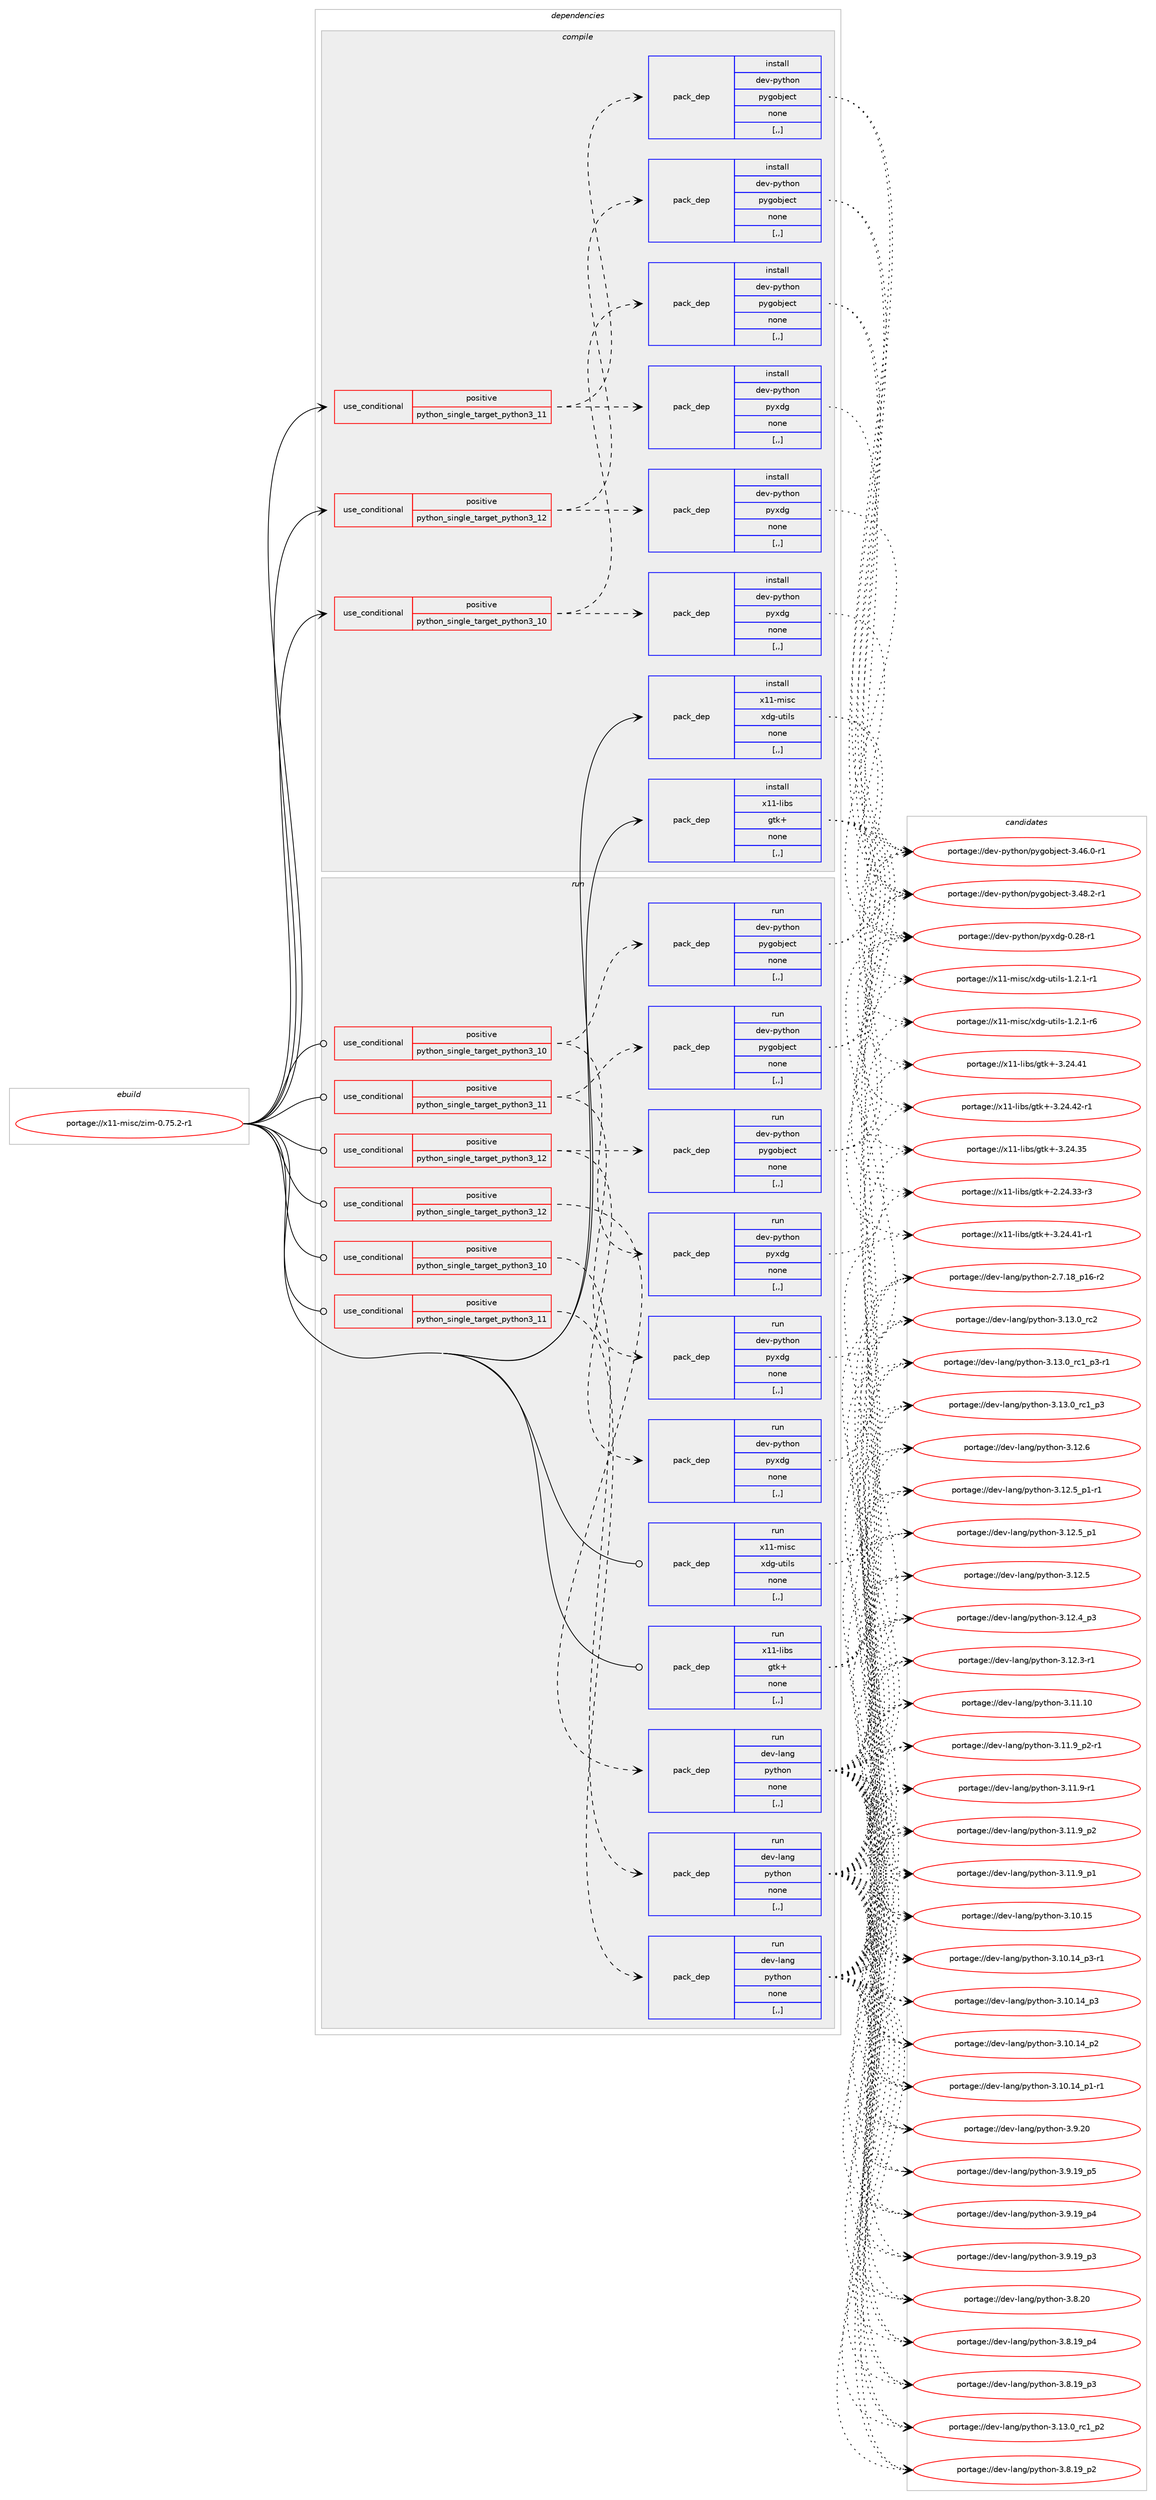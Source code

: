 digraph prolog {

# *************
# Graph options
# *************

newrank=true;
concentrate=true;
compound=true;
graph [rankdir=LR,fontname=Helvetica,fontsize=10,ranksep=1.5];#, ranksep=2.5, nodesep=0.2];
edge  [arrowhead=vee];
node  [fontname=Helvetica,fontsize=10];

# **********
# The ebuild
# **********

subgraph cluster_leftcol {
color=gray;
label=<<i>ebuild</i>>;
id [label="portage://x11-misc/zim-0.75.2-r1", color=red, width=4, href="../x11-misc/zim-0.75.2-r1.svg"];
}

# ****************
# The dependencies
# ****************

subgraph cluster_midcol {
color=gray;
label=<<i>dependencies</i>>;
subgraph cluster_compile {
fillcolor="#eeeeee";
style=filled;
label=<<i>compile</i>>;
subgraph cond257610 {
dependency977482 [label=<<TABLE BORDER="0" CELLBORDER="1" CELLSPACING="0" CELLPADDING="4"><TR><TD ROWSPAN="3" CELLPADDING="10">use_conditional</TD></TR><TR><TD>positive</TD></TR><TR><TD>python_single_target_python3_10</TD></TR></TABLE>>, shape=none, color=red];
subgraph pack712710 {
dependency977483 [label=<<TABLE BORDER="0" CELLBORDER="1" CELLSPACING="0" CELLPADDING="4" WIDTH="220"><TR><TD ROWSPAN="6" CELLPADDING="30">pack_dep</TD></TR><TR><TD WIDTH="110">install</TD></TR><TR><TD>dev-python</TD></TR><TR><TD>pygobject</TD></TR><TR><TD>none</TD></TR><TR><TD>[,,]</TD></TR></TABLE>>, shape=none, color=blue];
}
dependency977482:e -> dependency977483:w [weight=20,style="dashed",arrowhead="vee"];
subgraph pack712711 {
dependency977484 [label=<<TABLE BORDER="0" CELLBORDER="1" CELLSPACING="0" CELLPADDING="4" WIDTH="220"><TR><TD ROWSPAN="6" CELLPADDING="30">pack_dep</TD></TR><TR><TD WIDTH="110">install</TD></TR><TR><TD>dev-python</TD></TR><TR><TD>pyxdg</TD></TR><TR><TD>none</TD></TR><TR><TD>[,,]</TD></TR></TABLE>>, shape=none, color=blue];
}
dependency977482:e -> dependency977484:w [weight=20,style="dashed",arrowhead="vee"];
}
id:e -> dependency977482:w [weight=20,style="solid",arrowhead="vee"];
subgraph cond257611 {
dependency977485 [label=<<TABLE BORDER="0" CELLBORDER="1" CELLSPACING="0" CELLPADDING="4"><TR><TD ROWSPAN="3" CELLPADDING="10">use_conditional</TD></TR><TR><TD>positive</TD></TR><TR><TD>python_single_target_python3_11</TD></TR></TABLE>>, shape=none, color=red];
subgraph pack712712 {
dependency977486 [label=<<TABLE BORDER="0" CELLBORDER="1" CELLSPACING="0" CELLPADDING="4" WIDTH="220"><TR><TD ROWSPAN="6" CELLPADDING="30">pack_dep</TD></TR><TR><TD WIDTH="110">install</TD></TR><TR><TD>dev-python</TD></TR><TR><TD>pygobject</TD></TR><TR><TD>none</TD></TR><TR><TD>[,,]</TD></TR></TABLE>>, shape=none, color=blue];
}
dependency977485:e -> dependency977486:w [weight=20,style="dashed",arrowhead="vee"];
subgraph pack712713 {
dependency977487 [label=<<TABLE BORDER="0" CELLBORDER="1" CELLSPACING="0" CELLPADDING="4" WIDTH="220"><TR><TD ROWSPAN="6" CELLPADDING="30">pack_dep</TD></TR><TR><TD WIDTH="110">install</TD></TR><TR><TD>dev-python</TD></TR><TR><TD>pyxdg</TD></TR><TR><TD>none</TD></TR><TR><TD>[,,]</TD></TR></TABLE>>, shape=none, color=blue];
}
dependency977485:e -> dependency977487:w [weight=20,style="dashed",arrowhead="vee"];
}
id:e -> dependency977485:w [weight=20,style="solid",arrowhead="vee"];
subgraph cond257612 {
dependency977488 [label=<<TABLE BORDER="0" CELLBORDER="1" CELLSPACING="0" CELLPADDING="4"><TR><TD ROWSPAN="3" CELLPADDING="10">use_conditional</TD></TR><TR><TD>positive</TD></TR><TR><TD>python_single_target_python3_12</TD></TR></TABLE>>, shape=none, color=red];
subgraph pack712714 {
dependency977489 [label=<<TABLE BORDER="0" CELLBORDER="1" CELLSPACING="0" CELLPADDING="4" WIDTH="220"><TR><TD ROWSPAN="6" CELLPADDING="30">pack_dep</TD></TR><TR><TD WIDTH="110">install</TD></TR><TR><TD>dev-python</TD></TR><TR><TD>pygobject</TD></TR><TR><TD>none</TD></TR><TR><TD>[,,]</TD></TR></TABLE>>, shape=none, color=blue];
}
dependency977488:e -> dependency977489:w [weight=20,style="dashed",arrowhead="vee"];
subgraph pack712715 {
dependency977490 [label=<<TABLE BORDER="0" CELLBORDER="1" CELLSPACING="0" CELLPADDING="4" WIDTH="220"><TR><TD ROWSPAN="6" CELLPADDING="30">pack_dep</TD></TR><TR><TD WIDTH="110">install</TD></TR><TR><TD>dev-python</TD></TR><TR><TD>pyxdg</TD></TR><TR><TD>none</TD></TR><TR><TD>[,,]</TD></TR></TABLE>>, shape=none, color=blue];
}
dependency977488:e -> dependency977490:w [weight=20,style="dashed",arrowhead="vee"];
}
id:e -> dependency977488:w [weight=20,style="solid",arrowhead="vee"];
subgraph pack712716 {
dependency977491 [label=<<TABLE BORDER="0" CELLBORDER="1" CELLSPACING="0" CELLPADDING="4" WIDTH="220"><TR><TD ROWSPAN="6" CELLPADDING="30">pack_dep</TD></TR><TR><TD WIDTH="110">install</TD></TR><TR><TD>x11-libs</TD></TR><TR><TD>gtk+</TD></TR><TR><TD>none</TD></TR><TR><TD>[,,]</TD></TR></TABLE>>, shape=none, color=blue];
}
id:e -> dependency977491:w [weight=20,style="solid",arrowhead="vee"];
subgraph pack712717 {
dependency977492 [label=<<TABLE BORDER="0" CELLBORDER="1" CELLSPACING="0" CELLPADDING="4" WIDTH="220"><TR><TD ROWSPAN="6" CELLPADDING="30">pack_dep</TD></TR><TR><TD WIDTH="110">install</TD></TR><TR><TD>x11-misc</TD></TR><TR><TD>xdg-utils</TD></TR><TR><TD>none</TD></TR><TR><TD>[,,]</TD></TR></TABLE>>, shape=none, color=blue];
}
id:e -> dependency977492:w [weight=20,style="solid",arrowhead="vee"];
}
subgraph cluster_compileandrun {
fillcolor="#eeeeee";
style=filled;
label=<<i>compile and run</i>>;
}
subgraph cluster_run {
fillcolor="#eeeeee";
style=filled;
label=<<i>run</i>>;
subgraph cond257613 {
dependency977493 [label=<<TABLE BORDER="0" CELLBORDER="1" CELLSPACING="0" CELLPADDING="4"><TR><TD ROWSPAN="3" CELLPADDING="10">use_conditional</TD></TR><TR><TD>positive</TD></TR><TR><TD>python_single_target_python3_10</TD></TR></TABLE>>, shape=none, color=red];
subgraph pack712718 {
dependency977494 [label=<<TABLE BORDER="0" CELLBORDER="1" CELLSPACING="0" CELLPADDING="4" WIDTH="220"><TR><TD ROWSPAN="6" CELLPADDING="30">pack_dep</TD></TR><TR><TD WIDTH="110">run</TD></TR><TR><TD>dev-lang</TD></TR><TR><TD>python</TD></TR><TR><TD>none</TD></TR><TR><TD>[,,]</TD></TR></TABLE>>, shape=none, color=blue];
}
dependency977493:e -> dependency977494:w [weight=20,style="dashed",arrowhead="vee"];
}
id:e -> dependency977493:w [weight=20,style="solid",arrowhead="odot"];
subgraph cond257614 {
dependency977495 [label=<<TABLE BORDER="0" CELLBORDER="1" CELLSPACING="0" CELLPADDING="4"><TR><TD ROWSPAN="3" CELLPADDING="10">use_conditional</TD></TR><TR><TD>positive</TD></TR><TR><TD>python_single_target_python3_10</TD></TR></TABLE>>, shape=none, color=red];
subgraph pack712719 {
dependency977496 [label=<<TABLE BORDER="0" CELLBORDER="1" CELLSPACING="0" CELLPADDING="4" WIDTH="220"><TR><TD ROWSPAN="6" CELLPADDING="30">pack_dep</TD></TR><TR><TD WIDTH="110">run</TD></TR><TR><TD>dev-python</TD></TR><TR><TD>pygobject</TD></TR><TR><TD>none</TD></TR><TR><TD>[,,]</TD></TR></TABLE>>, shape=none, color=blue];
}
dependency977495:e -> dependency977496:w [weight=20,style="dashed",arrowhead="vee"];
subgraph pack712720 {
dependency977497 [label=<<TABLE BORDER="0" CELLBORDER="1" CELLSPACING="0" CELLPADDING="4" WIDTH="220"><TR><TD ROWSPAN="6" CELLPADDING="30">pack_dep</TD></TR><TR><TD WIDTH="110">run</TD></TR><TR><TD>dev-python</TD></TR><TR><TD>pyxdg</TD></TR><TR><TD>none</TD></TR><TR><TD>[,,]</TD></TR></TABLE>>, shape=none, color=blue];
}
dependency977495:e -> dependency977497:w [weight=20,style="dashed",arrowhead="vee"];
}
id:e -> dependency977495:w [weight=20,style="solid",arrowhead="odot"];
subgraph cond257615 {
dependency977498 [label=<<TABLE BORDER="0" CELLBORDER="1" CELLSPACING="0" CELLPADDING="4"><TR><TD ROWSPAN="3" CELLPADDING="10">use_conditional</TD></TR><TR><TD>positive</TD></TR><TR><TD>python_single_target_python3_11</TD></TR></TABLE>>, shape=none, color=red];
subgraph pack712721 {
dependency977499 [label=<<TABLE BORDER="0" CELLBORDER="1" CELLSPACING="0" CELLPADDING="4" WIDTH="220"><TR><TD ROWSPAN="6" CELLPADDING="30">pack_dep</TD></TR><TR><TD WIDTH="110">run</TD></TR><TR><TD>dev-lang</TD></TR><TR><TD>python</TD></TR><TR><TD>none</TD></TR><TR><TD>[,,]</TD></TR></TABLE>>, shape=none, color=blue];
}
dependency977498:e -> dependency977499:w [weight=20,style="dashed",arrowhead="vee"];
}
id:e -> dependency977498:w [weight=20,style="solid",arrowhead="odot"];
subgraph cond257616 {
dependency977500 [label=<<TABLE BORDER="0" CELLBORDER="1" CELLSPACING="0" CELLPADDING="4"><TR><TD ROWSPAN="3" CELLPADDING="10">use_conditional</TD></TR><TR><TD>positive</TD></TR><TR><TD>python_single_target_python3_11</TD></TR></TABLE>>, shape=none, color=red];
subgraph pack712722 {
dependency977501 [label=<<TABLE BORDER="0" CELLBORDER="1" CELLSPACING="0" CELLPADDING="4" WIDTH="220"><TR><TD ROWSPAN="6" CELLPADDING="30">pack_dep</TD></TR><TR><TD WIDTH="110">run</TD></TR><TR><TD>dev-python</TD></TR><TR><TD>pygobject</TD></TR><TR><TD>none</TD></TR><TR><TD>[,,]</TD></TR></TABLE>>, shape=none, color=blue];
}
dependency977500:e -> dependency977501:w [weight=20,style="dashed",arrowhead="vee"];
subgraph pack712723 {
dependency977502 [label=<<TABLE BORDER="0" CELLBORDER="1" CELLSPACING="0" CELLPADDING="4" WIDTH="220"><TR><TD ROWSPAN="6" CELLPADDING="30">pack_dep</TD></TR><TR><TD WIDTH="110">run</TD></TR><TR><TD>dev-python</TD></TR><TR><TD>pyxdg</TD></TR><TR><TD>none</TD></TR><TR><TD>[,,]</TD></TR></TABLE>>, shape=none, color=blue];
}
dependency977500:e -> dependency977502:w [weight=20,style="dashed",arrowhead="vee"];
}
id:e -> dependency977500:w [weight=20,style="solid",arrowhead="odot"];
subgraph cond257617 {
dependency977503 [label=<<TABLE BORDER="0" CELLBORDER="1" CELLSPACING="0" CELLPADDING="4"><TR><TD ROWSPAN="3" CELLPADDING="10">use_conditional</TD></TR><TR><TD>positive</TD></TR><TR><TD>python_single_target_python3_12</TD></TR></TABLE>>, shape=none, color=red];
subgraph pack712724 {
dependency977504 [label=<<TABLE BORDER="0" CELLBORDER="1" CELLSPACING="0" CELLPADDING="4" WIDTH="220"><TR><TD ROWSPAN="6" CELLPADDING="30">pack_dep</TD></TR><TR><TD WIDTH="110">run</TD></TR><TR><TD>dev-lang</TD></TR><TR><TD>python</TD></TR><TR><TD>none</TD></TR><TR><TD>[,,]</TD></TR></TABLE>>, shape=none, color=blue];
}
dependency977503:e -> dependency977504:w [weight=20,style="dashed",arrowhead="vee"];
}
id:e -> dependency977503:w [weight=20,style="solid",arrowhead="odot"];
subgraph cond257618 {
dependency977505 [label=<<TABLE BORDER="0" CELLBORDER="1" CELLSPACING="0" CELLPADDING="4"><TR><TD ROWSPAN="3" CELLPADDING="10">use_conditional</TD></TR><TR><TD>positive</TD></TR><TR><TD>python_single_target_python3_12</TD></TR></TABLE>>, shape=none, color=red];
subgraph pack712725 {
dependency977506 [label=<<TABLE BORDER="0" CELLBORDER="1" CELLSPACING="0" CELLPADDING="4" WIDTH="220"><TR><TD ROWSPAN="6" CELLPADDING="30">pack_dep</TD></TR><TR><TD WIDTH="110">run</TD></TR><TR><TD>dev-python</TD></TR><TR><TD>pygobject</TD></TR><TR><TD>none</TD></TR><TR><TD>[,,]</TD></TR></TABLE>>, shape=none, color=blue];
}
dependency977505:e -> dependency977506:w [weight=20,style="dashed",arrowhead="vee"];
subgraph pack712726 {
dependency977507 [label=<<TABLE BORDER="0" CELLBORDER="1" CELLSPACING="0" CELLPADDING="4" WIDTH="220"><TR><TD ROWSPAN="6" CELLPADDING="30">pack_dep</TD></TR><TR><TD WIDTH="110">run</TD></TR><TR><TD>dev-python</TD></TR><TR><TD>pyxdg</TD></TR><TR><TD>none</TD></TR><TR><TD>[,,]</TD></TR></TABLE>>, shape=none, color=blue];
}
dependency977505:e -> dependency977507:w [weight=20,style="dashed",arrowhead="vee"];
}
id:e -> dependency977505:w [weight=20,style="solid",arrowhead="odot"];
subgraph pack712727 {
dependency977508 [label=<<TABLE BORDER="0" CELLBORDER="1" CELLSPACING="0" CELLPADDING="4" WIDTH="220"><TR><TD ROWSPAN="6" CELLPADDING="30">pack_dep</TD></TR><TR><TD WIDTH="110">run</TD></TR><TR><TD>x11-libs</TD></TR><TR><TD>gtk+</TD></TR><TR><TD>none</TD></TR><TR><TD>[,,]</TD></TR></TABLE>>, shape=none, color=blue];
}
id:e -> dependency977508:w [weight=20,style="solid",arrowhead="odot"];
subgraph pack712728 {
dependency977509 [label=<<TABLE BORDER="0" CELLBORDER="1" CELLSPACING="0" CELLPADDING="4" WIDTH="220"><TR><TD ROWSPAN="6" CELLPADDING="30">pack_dep</TD></TR><TR><TD WIDTH="110">run</TD></TR><TR><TD>x11-misc</TD></TR><TR><TD>xdg-utils</TD></TR><TR><TD>none</TD></TR><TR><TD>[,,]</TD></TR></TABLE>>, shape=none, color=blue];
}
id:e -> dependency977509:w [weight=20,style="solid",arrowhead="odot"];
}
}

# **************
# The candidates
# **************

subgraph cluster_choices {
rank=same;
color=gray;
label=<<i>candidates</i>>;

subgraph choice712710 {
color=black;
nodesep=1;
choice10010111845112121116104111110471121211031119810610199116455146525646504511449 [label="portage://dev-python/pygobject-3.48.2-r1", color=red, width=4,href="../dev-python/pygobject-3.48.2-r1.svg"];
choice10010111845112121116104111110471121211031119810610199116455146525446484511449 [label="portage://dev-python/pygobject-3.46.0-r1", color=red, width=4,href="../dev-python/pygobject-3.46.0-r1.svg"];
dependency977483:e -> choice10010111845112121116104111110471121211031119810610199116455146525646504511449:w [style=dotted,weight="100"];
dependency977483:e -> choice10010111845112121116104111110471121211031119810610199116455146525446484511449:w [style=dotted,weight="100"];
}
subgraph choice712711 {
color=black;
nodesep=1;
choice100101118451121211161041111104711212112010010345484650564511449 [label="portage://dev-python/pyxdg-0.28-r1", color=red, width=4,href="../dev-python/pyxdg-0.28-r1.svg"];
dependency977484:e -> choice100101118451121211161041111104711212112010010345484650564511449:w [style=dotted,weight="100"];
}
subgraph choice712712 {
color=black;
nodesep=1;
choice10010111845112121116104111110471121211031119810610199116455146525646504511449 [label="portage://dev-python/pygobject-3.48.2-r1", color=red, width=4,href="../dev-python/pygobject-3.48.2-r1.svg"];
choice10010111845112121116104111110471121211031119810610199116455146525446484511449 [label="portage://dev-python/pygobject-3.46.0-r1", color=red, width=4,href="../dev-python/pygobject-3.46.0-r1.svg"];
dependency977486:e -> choice10010111845112121116104111110471121211031119810610199116455146525646504511449:w [style=dotted,weight="100"];
dependency977486:e -> choice10010111845112121116104111110471121211031119810610199116455146525446484511449:w [style=dotted,weight="100"];
}
subgraph choice712713 {
color=black;
nodesep=1;
choice100101118451121211161041111104711212112010010345484650564511449 [label="portage://dev-python/pyxdg-0.28-r1", color=red, width=4,href="../dev-python/pyxdg-0.28-r1.svg"];
dependency977487:e -> choice100101118451121211161041111104711212112010010345484650564511449:w [style=dotted,weight="100"];
}
subgraph choice712714 {
color=black;
nodesep=1;
choice10010111845112121116104111110471121211031119810610199116455146525646504511449 [label="portage://dev-python/pygobject-3.48.2-r1", color=red, width=4,href="../dev-python/pygobject-3.48.2-r1.svg"];
choice10010111845112121116104111110471121211031119810610199116455146525446484511449 [label="portage://dev-python/pygobject-3.46.0-r1", color=red, width=4,href="../dev-python/pygobject-3.46.0-r1.svg"];
dependency977489:e -> choice10010111845112121116104111110471121211031119810610199116455146525646504511449:w [style=dotted,weight="100"];
dependency977489:e -> choice10010111845112121116104111110471121211031119810610199116455146525446484511449:w [style=dotted,weight="100"];
}
subgraph choice712715 {
color=black;
nodesep=1;
choice100101118451121211161041111104711212112010010345484650564511449 [label="portage://dev-python/pyxdg-0.28-r1", color=red, width=4,href="../dev-python/pyxdg-0.28-r1.svg"];
dependency977490:e -> choice100101118451121211161041111104711212112010010345484650564511449:w [style=dotted,weight="100"];
}
subgraph choice712716 {
color=black;
nodesep=1;
choice12049494510810598115471031161074345514650524652504511449 [label="portage://x11-libs/gtk+-3.24.42-r1", color=red, width=4,href="../x11-libs/gtk+-3.24.42-r1.svg"];
choice12049494510810598115471031161074345514650524652494511449 [label="portage://x11-libs/gtk+-3.24.41-r1", color=red, width=4,href="../x11-libs/gtk+-3.24.41-r1.svg"];
choice1204949451081059811547103116107434551465052465249 [label="portage://x11-libs/gtk+-3.24.41", color=red, width=4,href="../x11-libs/gtk+-3.24.41.svg"];
choice1204949451081059811547103116107434551465052465153 [label="portage://x11-libs/gtk+-3.24.35", color=red, width=4,href="../x11-libs/gtk+-3.24.35.svg"];
choice12049494510810598115471031161074345504650524651514511451 [label="portage://x11-libs/gtk+-2.24.33-r3", color=red, width=4,href="../x11-libs/gtk+-2.24.33-r3.svg"];
dependency977491:e -> choice12049494510810598115471031161074345514650524652504511449:w [style=dotted,weight="100"];
dependency977491:e -> choice12049494510810598115471031161074345514650524652494511449:w [style=dotted,weight="100"];
dependency977491:e -> choice1204949451081059811547103116107434551465052465249:w [style=dotted,weight="100"];
dependency977491:e -> choice1204949451081059811547103116107434551465052465153:w [style=dotted,weight="100"];
dependency977491:e -> choice12049494510810598115471031161074345504650524651514511451:w [style=dotted,weight="100"];
}
subgraph choice712717 {
color=black;
nodesep=1;
choice1204949451091051159947120100103451171161051081154549465046494511454 [label="portage://x11-misc/xdg-utils-1.2.1-r6", color=red, width=4,href="../x11-misc/xdg-utils-1.2.1-r6.svg"];
choice1204949451091051159947120100103451171161051081154549465046494511449 [label="portage://x11-misc/xdg-utils-1.2.1-r1", color=red, width=4,href="../x11-misc/xdg-utils-1.2.1-r1.svg"];
dependency977492:e -> choice1204949451091051159947120100103451171161051081154549465046494511454:w [style=dotted,weight="100"];
dependency977492:e -> choice1204949451091051159947120100103451171161051081154549465046494511449:w [style=dotted,weight="100"];
}
subgraph choice712718 {
color=black;
nodesep=1;
choice10010111845108971101034711212111610411111045514649514648951149950 [label="portage://dev-lang/python-3.13.0_rc2", color=red, width=4,href="../dev-lang/python-3.13.0_rc2.svg"];
choice1001011184510897110103471121211161041111104551464951464895114994995112514511449 [label="portage://dev-lang/python-3.13.0_rc1_p3-r1", color=red, width=4,href="../dev-lang/python-3.13.0_rc1_p3-r1.svg"];
choice100101118451089711010347112121116104111110455146495146489511499499511251 [label="portage://dev-lang/python-3.13.0_rc1_p3", color=red, width=4,href="../dev-lang/python-3.13.0_rc1_p3.svg"];
choice100101118451089711010347112121116104111110455146495146489511499499511250 [label="portage://dev-lang/python-3.13.0_rc1_p2", color=red, width=4,href="../dev-lang/python-3.13.0_rc1_p2.svg"];
choice10010111845108971101034711212111610411111045514649504654 [label="portage://dev-lang/python-3.12.6", color=red, width=4,href="../dev-lang/python-3.12.6.svg"];
choice1001011184510897110103471121211161041111104551464950465395112494511449 [label="portage://dev-lang/python-3.12.5_p1-r1", color=red, width=4,href="../dev-lang/python-3.12.5_p1-r1.svg"];
choice100101118451089711010347112121116104111110455146495046539511249 [label="portage://dev-lang/python-3.12.5_p1", color=red, width=4,href="../dev-lang/python-3.12.5_p1.svg"];
choice10010111845108971101034711212111610411111045514649504653 [label="portage://dev-lang/python-3.12.5", color=red, width=4,href="../dev-lang/python-3.12.5.svg"];
choice100101118451089711010347112121116104111110455146495046529511251 [label="portage://dev-lang/python-3.12.4_p3", color=red, width=4,href="../dev-lang/python-3.12.4_p3.svg"];
choice100101118451089711010347112121116104111110455146495046514511449 [label="portage://dev-lang/python-3.12.3-r1", color=red, width=4,href="../dev-lang/python-3.12.3-r1.svg"];
choice1001011184510897110103471121211161041111104551464949464948 [label="portage://dev-lang/python-3.11.10", color=red, width=4,href="../dev-lang/python-3.11.10.svg"];
choice1001011184510897110103471121211161041111104551464949465795112504511449 [label="portage://dev-lang/python-3.11.9_p2-r1", color=red, width=4,href="../dev-lang/python-3.11.9_p2-r1.svg"];
choice100101118451089711010347112121116104111110455146494946579511250 [label="portage://dev-lang/python-3.11.9_p2", color=red, width=4,href="../dev-lang/python-3.11.9_p2.svg"];
choice100101118451089711010347112121116104111110455146494946579511249 [label="portage://dev-lang/python-3.11.9_p1", color=red, width=4,href="../dev-lang/python-3.11.9_p1.svg"];
choice100101118451089711010347112121116104111110455146494946574511449 [label="portage://dev-lang/python-3.11.9-r1", color=red, width=4,href="../dev-lang/python-3.11.9-r1.svg"];
choice1001011184510897110103471121211161041111104551464948464953 [label="portage://dev-lang/python-3.10.15", color=red, width=4,href="../dev-lang/python-3.10.15.svg"];
choice100101118451089711010347112121116104111110455146494846495295112514511449 [label="portage://dev-lang/python-3.10.14_p3-r1", color=red, width=4,href="../dev-lang/python-3.10.14_p3-r1.svg"];
choice10010111845108971101034711212111610411111045514649484649529511251 [label="portage://dev-lang/python-3.10.14_p3", color=red, width=4,href="../dev-lang/python-3.10.14_p3.svg"];
choice10010111845108971101034711212111610411111045514649484649529511250 [label="portage://dev-lang/python-3.10.14_p2", color=red, width=4,href="../dev-lang/python-3.10.14_p2.svg"];
choice100101118451089711010347112121116104111110455146494846495295112494511449 [label="portage://dev-lang/python-3.10.14_p1-r1", color=red, width=4,href="../dev-lang/python-3.10.14_p1-r1.svg"];
choice10010111845108971101034711212111610411111045514657465048 [label="portage://dev-lang/python-3.9.20", color=red, width=4,href="../dev-lang/python-3.9.20.svg"];
choice100101118451089711010347112121116104111110455146574649579511253 [label="portage://dev-lang/python-3.9.19_p5", color=red, width=4,href="../dev-lang/python-3.9.19_p5.svg"];
choice100101118451089711010347112121116104111110455146574649579511252 [label="portage://dev-lang/python-3.9.19_p4", color=red, width=4,href="../dev-lang/python-3.9.19_p4.svg"];
choice100101118451089711010347112121116104111110455146574649579511251 [label="portage://dev-lang/python-3.9.19_p3", color=red, width=4,href="../dev-lang/python-3.9.19_p3.svg"];
choice10010111845108971101034711212111610411111045514656465048 [label="portage://dev-lang/python-3.8.20", color=red, width=4,href="../dev-lang/python-3.8.20.svg"];
choice100101118451089711010347112121116104111110455146564649579511252 [label="portage://dev-lang/python-3.8.19_p4", color=red, width=4,href="../dev-lang/python-3.8.19_p4.svg"];
choice100101118451089711010347112121116104111110455146564649579511251 [label="portage://dev-lang/python-3.8.19_p3", color=red, width=4,href="../dev-lang/python-3.8.19_p3.svg"];
choice100101118451089711010347112121116104111110455146564649579511250 [label="portage://dev-lang/python-3.8.19_p2", color=red, width=4,href="../dev-lang/python-3.8.19_p2.svg"];
choice100101118451089711010347112121116104111110455046554649569511249544511450 [label="portage://dev-lang/python-2.7.18_p16-r2", color=red, width=4,href="../dev-lang/python-2.7.18_p16-r2.svg"];
dependency977494:e -> choice10010111845108971101034711212111610411111045514649514648951149950:w [style=dotted,weight="100"];
dependency977494:e -> choice1001011184510897110103471121211161041111104551464951464895114994995112514511449:w [style=dotted,weight="100"];
dependency977494:e -> choice100101118451089711010347112121116104111110455146495146489511499499511251:w [style=dotted,weight="100"];
dependency977494:e -> choice100101118451089711010347112121116104111110455146495146489511499499511250:w [style=dotted,weight="100"];
dependency977494:e -> choice10010111845108971101034711212111610411111045514649504654:w [style=dotted,weight="100"];
dependency977494:e -> choice1001011184510897110103471121211161041111104551464950465395112494511449:w [style=dotted,weight="100"];
dependency977494:e -> choice100101118451089711010347112121116104111110455146495046539511249:w [style=dotted,weight="100"];
dependency977494:e -> choice10010111845108971101034711212111610411111045514649504653:w [style=dotted,weight="100"];
dependency977494:e -> choice100101118451089711010347112121116104111110455146495046529511251:w [style=dotted,weight="100"];
dependency977494:e -> choice100101118451089711010347112121116104111110455146495046514511449:w [style=dotted,weight="100"];
dependency977494:e -> choice1001011184510897110103471121211161041111104551464949464948:w [style=dotted,weight="100"];
dependency977494:e -> choice1001011184510897110103471121211161041111104551464949465795112504511449:w [style=dotted,weight="100"];
dependency977494:e -> choice100101118451089711010347112121116104111110455146494946579511250:w [style=dotted,weight="100"];
dependency977494:e -> choice100101118451089711010347112121116104111110455146494946579511249:w [style=dotted,weight="100"];
dependency977494:e -> choice100101118451089711010347112121116104111110455146494946574511449:w [style=dotted,weight="100"];
dependency977494:e -> choice1001011184510897110103471121211161041111104551464948464953:w [style=dotted,weight="100"];
dependency977494:e -> choice100101118451089711010347112121116104111110455146494846495295112514511449:w [style=dotted,weight="100"];
dependency977494:e -> choice10010111845108971101034711212111610411111045514649484649529511251:w [style=dotted,weight="100"];
dependency977494:e -> choice10010111845108971101034711212111610411111045514649484649529511250:w [style=dotted,weight="100"];
dependency977494:e -> choice100101118451089711010347112121116104111110455146494846495295112494511449:w [style=dotted,weight="100"];
dependency977494:e -> choice10010111845108971101034711212111610411111045514657465048:w [style=dotted,weight="100"];
dependency977494:e -> choice100101118451089711010347112121116104111110455146574649579511253:w [style=dotted,weight="100"];
dependency977494:e -> choice100101118451089711010347112121116104111110455146574649579511252:w [style=dotted,weight="100"];
dependency977494:e -> choice100101118451089711010347112121116104111110455146574649579511251:w [style=dotted,weight="100"];
dependency977494:e -> choice10010111845108971101034711212111610411111045514656465048:w [style=dotted,weight="100"];
dependency977494:e -> choice100101118451089711010347112121116104111110455146564649579511252:w [style=dotted,weight="100"];
dependency977494:e -> choice100101118451089711010347112121116104111110455146564649579511251:w [style=dotted,weight="100"];
dependency977494:e -> choice100101118451089711010347112121116104111110455146564649579511250:w [style=dotted,weight="100"];
dependency977494:e -> choice100101118451089711010347112121116104111110455046554649569511249544511450:w [style=dotted,weight="100"];
}
subgraph choice712719 {
color=black;
nodesep=1;
choice10010111845112121116104111110471121211031119810610199116455146525646504511449 [label="portage://dev-python/pygobject-3.48.2-r1", color=red, width=4,href="../dev-python/pygobject-3.48.2-r1.svg"];
choice10010111845112121116104111110471121211031119810610199116455146525446484511449 [label="portage://dev-python/pygobject-3.46.0-r1", color=red, width=4,href="../dev-python/pygobject-3.46.0-r1.svg"];
dependency977496:e -> choice10010111845112121116104111110471121211031119810610199116455146525646504511449:w [style=dotted,weight="100"];
dependency977496:e -> choice10010111845112121116104111110471121211031119810610199116455146525446484511449:w [style=dotted,weight="100"];
}
subgraph choice712720 {
color=black;
nodesep=1;
choice100101118451121211161041111104711212112010010345484650564511449 [label="portage://dev-python/pyxdg-0.28-r1", color=red, width=4,href="../dev-python/pyxdg-0.28-r1.svg"];
dependency977497:e -> choice100101118451121211161041111104711212112010010345484650564511449:w [style=dotted,weight="100"];
}
subgraph choice712721 {
color=black;
nodesep=1;
choice10010111845108971101034711212111610411111045514649514648951149950 [label="portage://dev-lang/python-3.13.0_rc2", color=red, width=4,href="../dev-lang/python-3.13.0_rc2.svg"];
choice1001011184510897110103471121211161041111104551464951464895114994995112514511449 [label="portage://dev-lang/python-3.13.0_rc1_p3-r1", color=red, width=4,href="../dev-lang/python-3.13.0_rc1_p3-r1.svg"];
choice100101118451089711010347112121116104111110455146495146489511499499511251 [label="portage://dev-lang/python-3.13.0_rc1_p3", color=red, width=4,href="../dev-lang/python-3.13.0_rc1_p3.svg"];
choice100101118451089711010347112121116104111110455146495146489511499499511250 [label="portage://dev-lang/python-3.13.0_rc1_p2", color=red, width=4,href="../dev-lang/python-3.13.0_rc1_p2.svg"];
choice10010111845108971101034711212111610411111045514649504654 [label="portage://dev-lang/python-3.12.6", color=red, width=4,href="../dev-lang/python-3.12.6.svg"];
choice1001011184510897110103471121211161041111104551464950465395112494511449 [label="portage://dev-lang/python-3.12.5_p1-r1", color=red, width=4,href="../dev-lang/python-3.12.5_p1-r1.svg"];
choice100101118451089711010347112121116104111110455146495046539511249 [label="portage://dev-lang/python-3.12.5_p1", color=red, width=4,href="../dev-lang/python-3.12.5_p1.svg"];
choice10010111845108971101034711212111610411111045514649504653 [label="portage://dev-lang/python-3.12.5", color=red, width=4,href="../dev-lang/python-3.12.5.svg"];
choice100101118451089711010347112121116104111110455146495046529511251 [label="portage://dev-lang/python-3.12.4_p3", color=red, width=4,href="../dev-lang/python-3.12.4_p3.svg"];
choice100101118451089711010347112121116104111110455146495046514511449 [label="portage://dev-lang/python-3.12.3-r1", color=red, width=4,href="../dev-lang/python-3.12.3-r1.svg"];
choice1001011184510897110103471121211161041111104551464949464948 [label="portage://dev-lang/python-3.11.10", color=red, width=4,href="../dev-lang/python-3.11.10.svg"];
choice1001011184510897110103471121211161041111104551464949465795112504511449 [label="portage://dev-lang/python-3.11.9_p2-r1", color=red, width=4,href="../dev-lang/python-3.11.9_p2-r1.svg"];
choice100101118451089711010347112121116104111110455146494946579511250 [label="portage://dev-lang/python-3.11.9_p2", color=red, width=4,href="../dev-lang/python-3.11.9_p2.svg"];
choice100101118451089711010347112121116104111110455146494946579511249 [label="portage://dev-lang/python-3.11.9_p1", color=red, width=4,href="../dev-lang/python-3.11.9_p1.svg"];
choice100101118451089711010347112121116104111110455146494946574511449 [label="portage://dev-lang/python-3.11.9-r1", color=red, width=4,href="../dev-lang/python-3.11.9-r1.svg"];
choice1001011184510897110103471121211161041111104551464948464953 [label="portage://dev-lang/python-3.10.15", color=red, width=4,href="../dev-lang/python-3.10.15.svg"];
choice100101118451089711010347112121116104111110455146494846495295112514511449 [label="portage://dev-lang/python-3.10.14_p3-r1", color=red, width=4,href="../dev-lang/python-3.10.14_p3-r1.svg"];
choice10010111845108971101034711212111610411111045514649484649529511251 [label="portage://dev-lang/python-3.10.14_p3", color=red, width=4,href="../dev-lang/python-3.10.14_p3.svg"];
choice10010111845108971101034711212111610411111045514649484649529511250 [label="portage://dev-lang/python-3.10.14_p2", color=red, width=4,href="../dev-lang/python-3.10.14_p2.svg"];
choice100101118451089711010347112121116104111110455146494846495295112494511449 [label="portage://dev-lang/python-3.10.14_p1-r1", color=red, width=4,href="../dev-lang/python-3.10.14_p1-r1.svg"];
choice10010111845108971101034711212111610411111045514657465048 [label="portage://dev-lang/python-3.9.20", color=red, width=4,href="../dev-lang/python-3.9.20.svg"];
choice100101118451089711010347112121116104111110455146574649579511253 [label="portage://dev-lang/python-3.9.19_p5", color=red, width=4,href="../dev-lang/python-3.9.19_p5.svg"];
choice100101118451089711010347112121116104111110455146574649579511252 [label="portage://dev-lang/python-3.9.19_p4", color=red, width=4,href="../dev-lang/python-3.9.19_p4.svg"];
choice100101118451089711010347112121116104111110455146574649579511251 [label="portage://dev-lang/python-3.9.19_p3", color=red, width=4,href="../dev-lang/python-3.9.19_p3.svg"];
choice10010111845108971101034711212111610411111045514656465048 [label="portage://dev-lang/python-3.8.20", color=red, width=4,href="../dev-lang/python-3.8.20.svg"];
choice100101118451089711010347112121116104111110455146564649579511252 [label="portage://dev-lang/python-3.8.19_p4", color=red, width=4,href="../dev-lang/python-3.8.19_p4.svg"];
choice100101118451089711010347112121116104111110455146564649579511251 [label="portage://dev-lang/python-3.8.19_p3", color=red, width=4,href="../dev-lang/python-3.8.19_p3.svg"];
choice100101118451089711010347112121116104111110455146564649579511250 [label="portage://dev-lang/python-3.8.19_p2", color=red, width=4,href="../dev-lang/python-3.8.19_p2.svg"];
choice100101118451089711010347112121116104111110455046554649569511249544511450 [label="portage://dev-lang/python-2.7.18_p16-r2", color=red, width=4,href="../dev-lang/python-2.7.18_p16-r2.svg"];
dependency977499:e -> choice10010111845108971101034711212111610411111045514649514648951149950:w [style=dotted,weight="100"];
dependency977499:e -> choice1001011184510897110103471121211161041111104551464951464895114994995112514511449:w [style=dotted,weight="100"];
dependency977499:e -> choice100101118451089711010347112121116104111110455146495146489511499499511251:w [style=dotted,weight="100"];
dependency977499:e -> choice100101118451089711010347112121116104111110455146495146489511499499511250:w [style=dotted,weight="100"];
dependency977499:e -> choice10010111845108971101034711212111610411111045514649504654:w [style=dotted,weight="100"];
dependency977499:e -> choice1001011184510897110103471121211161041111104551464950465395112494511449:w [style=dotted,weight="100"];
dependency977499:e -> choice100101118451089711010347112121116104111110455146495046539511249:w [style=dotted,weight="100"];
dependency977499:e -> choice10010111845108971101034711212111610411111045514649504653:w [style=dotted,weight="100"];
dependency977499:e -> choice100101118451089711010347112121116104111110455146495046529511251:w [style=dotted,weight="100"];
dependency977499:e -> choice100101118451089711010347112121116104111110455146495046514511449:w [style=dotted,weight="100"];
dependency977499:e -> choice1001011184510897110103471121211161041111104551464949464948:w [style=dotted,weight="100"];
dependency977499:e -> choice1001011184510897110103471121211161041111104551464949465795112504511449:w [style=dotted,weight="100"];
dependency977499:e -> choice100101118451089711010347112121116104111110455146494946579511250:w [style=dotted,weight="100"];
dependency977499:e -> choice100101118451089711010347112121116104111110455146494946579511249:w [style=dotted,weight="100"];
dependency977499:e -> choice100101118451089711010347112121116104111110455146494946574511449:w [style=dotted,weight="100"];
dependency977499:e -> choice1001011184510897110103471121211161041111104551464948464953:w [style=dotted,weight="100"];
dependency977499:e -> choice100101118451089711010347112121116104111110455146494846495295112514511449:w [style=dotted,weight="100"];
dependency977499:e -> choice10010111845108971101034711212111610411111045514649484649529511251:w [style=dotted,weight="100"];
dependency977499:e -> choice10010111845108971101034711212111610411111045514649484649529511250:w [style=dotted,weight="100"];
dependency977499:e -> choice100101118451089711010347112121116104111110455146494846495295112494511449:w [style=dotted,weight="100"];
dependency977499:e -> choice10010111845108971101034711212111610411111045514657465048:w [style=dotted,weight="100"];
dependency977499:e -> choice100101118451089711010347112121116104111110455146574649579511253:w [style=dotted,weight="100"];
dependency977499:e -> choice100101118451089711010347112121116104111110455146574649579511252:w [style=dotted,weight="100"];
dependency977499:e -> choice100101118451089711010347112121116104111110455146574649579511251:w [style=dotted,weight="100"];
dependency977499:e -> choice10010111845108971101034711212111610411111045514656465048:w [style=dotted,weight="100"];
dependency977499:e -> choice100101118451089711010347112121116104111110455146564649579511252:w [style=dotted,weight="100"];
dependency977499:e -> choice100101118451089711010347112121116104111110455146564649579511251:w [style=dotted,weight="100"];
dependency977499:e -> choice100101118451089711010347112121116104111110455146564649579511250:w [style=dotted,weight="100"];
dependency977499:e -> choice100101118451089711010347112121116104111110455046554649569511249544511450:w [style=dotted,weight="100"];
}
subgraph choice712722 {
color=black;
nodesep=1;
choice10010111845112121116104111110471121211031119810610199116455146525646504511449 [label="portage://dev-python/pygobject-3.48.2-r1", color=red, width=4,href="../dev-python/pygobject-3.48.2-r1.svg"];
choice10010111845112121116104111110471121211031119810610199116455146525446484511449 [label="portage://dev-python/pygobject-3.46.0-r1", color=red, width=4,href="../dev-python/pygobject-3.46.0-r1.svg"];
dependency977501:e -> choice10010111845112121116104111110471121211031119810610199116455146525646504511449:w [style=dotted,weight="100"];
dependency977501:e -> choice10010111845112121116104111110471121211031119810610199116455146525446484511449:w [style=dotted,weight="100"];
}
subgraph choice712723 {
color=black;
nodesep=1;
choice100101118451121211161041111104711212112010010345484650564511449 [label="portage://dev-python/pyxdg-0.28-r1", color=red, width=4,href="../dev-python/pyxdg-0.28-r1.svg"];
dependency977502:e -> choice100101118451121211161041111104711212112010010345484650564511449:w [style=dotted,weight="100"];
}
subgraph choice712724 {
color=black;
nodesep=1;
choice10010111845108971101034711212111610411111045514649514648951149950 [label="portage://dev-lang/python-3.13.0_rc2", color=red, width=4,href="../dev-lang/python-3.13.0_rc2.svg"];
choice1001011184510897110103471121211161041111104551464951464895114994995112514511449 [label="portage://dev-lang/python-3.13.0_rc1_p3-r1", color=red, width=4,href="../dev-lang/python-3.13.0_rc1_p3-r1.svg"];
choice100101118451089711010347112121116104111110455146495146489511499499511251 [label="portage://dev-lang/python-3.13.0_rc1_p3", color=red, width=4,href="../dev-lang/python-3.13.0_rc1_p3.svg"];
choice100101118451089711010347112121116104111110455146495146489511499499511250 [label="portage://dev-lang/python-3.13.0_rc1_p2", color=red, width=4,href="../dev-lang/python-3.13.0_rc1_p2.svg"];
choice10010111845108971101034711212111610411111045514649504654 [label="portage://dev-lang/python-3.12.6", color=red, width=4,href="../dev-lang/python-3.12.6.svg"];
choice1001011184510897110103471121211161041111104551464950465395112494511449 [label="portage://dev-lang/python-3.12.5_p1-r1", color=red, width=4,href="../dev-lang/python-3.12.5_p1-r1.svg"];
choice100101118451089711010347112121116104111110455146495046539511249 [label="portage://dev-lang/python-3.12.5_p1", color=red, width=4,href="../dev-lang/python-3.12.5_p1.svg"];
choice10010111845108971101034711212111610411111045514649504653 [label="portage://dev-lang/python-3.12.5", color=red, width=4,href="../dev-lang/python-3.12.5.svg"];
choice100101118451089711010347112121116104111110455146495046529511251 [label="portage://dev-lang/python-3.12.4_p3", color=red, width=4,href="../dev-lang/python-3.12.4_p3.svg"];
choice100101118451089711010347112121116104111110455146495046514511449 [label="portage://dev-lang/python-3.12.3-r1", color=red, width=4,href="../dev-lang/python-3.12.3-r1.svg"];
choice1001011184510897110103471121211161041111104551464949464948 [label="portage://dev-lang/python-3.11.10", color=red, width=4,href="../dev-lang/python-3.11.10.svg"];
choice1001011184510897110103471121211161041111104551464949465795112504511449 [label="portage://dev-lang/python-3.11.9_p2-r1", color=red, width=4,href="../dev-lang/python-3.11.9_p2-r1.svg"];
choice100101118451089711010347112121116104111110455146494946579511250 [label="portage://dev-lang/python-3.11.9_p2", color=red, width=4,href="../dev-lang/python-3.11.9_p2.svg"];
choice100101118451089711010347112121116104111110455146494946579511249 [label="portage://dev-lang/python-3.11.9_p1", color=red, width=4,href="../dev-lang/python-3.11.9_p1.svg"];
choice100101118451089711010347112121116104111110455146494946574511449 [label="portage://dev-lang/python-3.11.9-r1", color=red, width=4,href="../dev-lang/python-3.11.9-r1.svg"];
choice1001011184510897110103471121211161041111104551464948464953 [label="portage://dev-lang/python-3.10.15", color=red, width=4,href="../dev-lang/python-3.10.15.svg"];
choice100101118451089711010347112121116104111110455146494846495295112514511449 [label="portage://dev-lang/python-3.10.14_p3-r1", color=red, width=4,href="../dev-lang/python-3.10.14_p3-r1.svg"];
choice10010111845108971101034711212111610411111045514649484649529511251 [label="portage://dev-lang/python-3.10.14_p3", color=red, width=4,href="../dev-lang/python-3.10.14_p3.svg"];
choice10010111845108971101034711212111610411111045514649484649529511250 [label="portage://dev-lang/python-3.10.14_p2", color=red, width=4,href="../dev-lang/python-3.10.14_p2.svg"];
choice100101118451089711010347112121116104111110455146494846495295112494511449 [label="portage://dev-lang/python-3.10.14_p1-r1", color=red, width=4,href="../dev-lang/python-3.10.14_p1-r1.svg"];
choice10010111845108971101034711212111610411111045514657465048 [label="portage://dev-lang/python-3.9.20", color=red, width=4,href="../dev-lang/python-3.9.20.svg"];
choice100101118451089711010347112121116104111110455146574649579511253 [label="portage://dev-lang/python-3.9.19_p5", color=red, width=4,href="../dev-lang/python-3.9.19_p5.svg"];
choice100101118451089711010347112121116104111110455146574649579511252 [label="portage://dev-lang/python-3.9.19_p4", color=red, width=4,href="../dev-lang/python-3.9.19_p4.svg"];
choice100101118451089711010347112121116104111110455146574649579511251 [label="portage://dev-lang/python-3.9.19_p3", color=red, width=4,href="../dev-lang/python-3.9.19_p3.svg"];
choice10010111845108971101034711212111610411111045514656465048 [label="portage://dev-lang/python-3.8.20", color=red, width=4,href="../dev-lang/python-3.8.20.svg"];
choice100101118451089711010347112121116104111110455146564649579511252 [label="portage://dev-lang/python-3.8.19_p4", color=red, width=4,href="../dev-lang/python-3.8.19_p4.svg"];
choice100101118451089711010347112121116104111110455146564649579511251 [label="portage://dev-lang/python-3.8.19_p3", color=red, width=4,href="../dev-lang/python-3.8.19_p3.svg"];
choice100101118451089711010347112121116104111110455146564649579511250 [label="portage://dev-lang/python-3.8.19_p2", color=red, width=4,href="../dev-lang/python-3.8.19_p2.svg"];
choice100101118451089711010347112121116104111110455046554649569511249544511450 [label="portage://dev-lang/python-2.7.18_p16-r2", color=red, width=4,href="../dev-lang/python-2.7.18_p16-r2.svg"];
dependency977504:e -> choice10010111845108971101034711212111610411111045514649514648951149950:w [style=dotted,weight="100"];
dependency977504:e -> choice1001011184510897110103471121211161041111104551464951464895114994995112514511449:w [style=dotted,weight="100"];
dependency977504:e -> choice100101118451089711010347112121116104111110455146495146489511499499511251:w [style=dotted,weight="100"];
dependency977504:e -> choice100101118451089711010347112121116104111110455146495146489511499499511250:w [style=dotted,weight="100"];
dependency977504:e -> choice10010111845108971101034711212111610411111045514649504654:w [style=dotted,weight="100"];
dependency977504:e -> choice1001011184510897110103471121211161041111104551464950465395112494511449:w [style=dotted,weight="100"];
dependency977504:e -> choice100101118451089711010347112121116104111110455146495046539511249:w [style=dotted,weight="100"];
dependency977504:e -> choice10010111845108971101034711212111610411111045514649504653:w [style=dotted,weight="100"];
dependency977504:e -> choice100101118451089711010347112121116104111110455146495046529511251:w [style=dotted,weight="100"];
dependency977504:e -> choice100101118451089711010347112121116104111110455146495046514511449:w [style=dotted,weight="100"];
dependency977504:e -> choice1001011184510897110103471121211161041111104551464949464948:w [style=dotted,weight="100"];
dependency977504:e -> choice1001011184510897110103471121211161041111104551464949465795112504511449:w [style=dotted,weight="100"];
dependency977504:e -> choice100101118451089711010347112121116104111110455146494946579511250:w [style=dotted,weight="100"];
dependency977504:e -> choice100101118451089711010347112121116104111110455146494946579511249:w [style=dotted,weight="100"];
dependency977504:e -> choice100101118451089711010347112121116104111110455146494946574511449:w [style=dotted,weight="100"];
dependency977504:e -> choice1001011184510897110103471121211161041111104551464948464953:w [style=dotted,weight="100"];
dependency977504:e -> choice100101118451089711010347112121116104111110455146494846495295112514511449:w [style=dotted,weight="100"];
dependency977504:e -> choice10010111845108971101034711212111610411111045514649484649529511251:w [style=dotted,weight="100"];
dependency977504:e -> choice10010111845108971101034711212111610411111045514649484649529511250:w [style=dotted,weight="100"];
dependency977504:e -> choice100101118451089711010347112121116104111110455146494846495295112494511449:w [style=dotted,weight="100"];
dependency977504:e -> choice10010111845108971101034711212111610411111045514657465048:w [style=dotted,weight="100"];
dependency977504:e -> choice100101118451089711010347112121116104111110455146574649579511253:w [style=dotted,weight="100"];
dependency977504:e -> choice100101118451089711010347112121116104111110455146574649579511252:w [style=dotted,weight="100"];
dependency977504:e -> choice100101118451089711010347112121116104111110455146574649579511251:w [style=dotted,weight="100"];
dependency977504:e -> choice10010111845108971101034711212111610411111045514656465048:w [style=dotted,weight="100"];
dependency977504:e -> choice100101118451089711010347112121116104111110455146564649579511252:w [style=dotted,weight="100"];
dependency977504:e -> choice100101118451089711010347112121116104111110455146564649579511251:w [style=dotted,weight="100"];
dependency977504:e -> choice100101118451089711010347112121116104111110455146564649579511250:w [style=dotted,weight="100"];
dependency977504:e -> choice100101118451089711010347112121116104111110455046554649569511249544511450:w [style=dotted,weight="100"];
}
subgraph choice712725 {
color=black;
nodesep=1;
choice10010111845112121116104111110471121211031119810610199116455146525646504511449 [label="portage://dev-python/pygobject-3.48.2-r1", color=red, width=4,href="../dev-python/pygobject-3.48.2-r1.svg"];
choice10010111845112121116104111110471121211031119810610199116455146525446484511449 [label="portage://dev-python/pygobject-3.46.0-r1", color=red, width=4,href="../dev-python/pygobject-3.46.0-r1.svg"];
dependency977506:e -> choice10010111845112121116104111110471121211031119810610199116455146525646504511449:w [style=dotted,weight="100"];
dependency977506:e -> choice10010111845112121116104111110471121211031119810610199116455146525446484511449:w [style=dotted,weight="100"];
}
subgraph choice712726 {
color=black;
nodesep=1;
choice100101118451121211161041111104711212112010010345484650564511449 [label="portage://dev-python/pyxdg-0.28-r1", color=red, width=4,href="../dev-python/pyxdg-0.28-r1.svg"];
dependency977507:e -> choice100101118451121211161041111104711212112010010345484650564511449:w [style=dotted,weight="100"];
}
subgraph choice712727 {
color=black;
nodesep=1;
choice12049494510810598115471031161074345514650524652504511449 [label="portage://x11-libs/gtk+-3.24.42-r1", color=red, width=4,href="../x11-libs/gtk+-3.24.42-r1.svg"];
choice12049494510810598115471031161074345514650524652494511449 [label="portage://x11-libs/gtk+-3.24.41-r1", color=red, width=4,href="../x11-libs/gtk+-3.24.41-r1.svg"];
choice1204949451081059811547103116107434551465052465249 [label="portage://x11-libs/gtk+-3.24.41", color=red, width=4,href="../x11-libs/gtk+-3.24.41.svg"];
choice1204949451081059811547103116107434551465052465153 [label="portage://x11-libs/gtk+-3.24.35", color=red, width=4,href="../x11-libs/gtk+-3.24.35.svg"];
choice12049494510810598115471031161074345504650524651514511451 [label="portage://x11-libs/gtk+-2.24.33-r3", color=red, width=4,href="../x11-libs/gtk+-2.24.33-r3.svg"];
dependency977508:e -> choice12049494510810598115471031161074345514650524652504511449:w [style=dotted,weight="100"];
dependency977508:e -> choice12049494510810598115471031161074345514650524652494511449:w [style=dotted,weight="100"];
dependency977508:e -> choice1204949451081059811547103116107434551465052465249:w [style=dotted,weight="100"];
dependency977508:e -> choice1204949451081059811547103116107434551465052465153:w [style=dotted,weight="100"];
dependency977508:e -> choice12049494510810598115471031161074345504650524651514511451:w [style=dotted,weight="100"];
}
subgraph choice712728 {
color=black;
nodesep=1;
choice1204949451091051159947120100103451171161051081154549465046494511454 [label="portage://x11-misc/xdg-utils-1.2.1-r6", color=red, width=4,href="../x11-misc/xdg-utils-1.2.1-r6.svg"];
choice1204949451091051159947120100103451171161051081154549465046494511449 [label="portage://x11-misc/xdg-utils-1.2.1-r1", color=red, width=4,href="../x11-misc/xdg-utils-1.2.1-r1.svg"];
dependency977509:e -> choice1204949451091051159947120100103451171161051081154549465046494511454:w [style=dotted,weight="100"];
dependency977509:e -> choice1204949451091051159947120100103451171161051081154549465046494511449:w [style=dotted,weight="100"];
}
}

}
